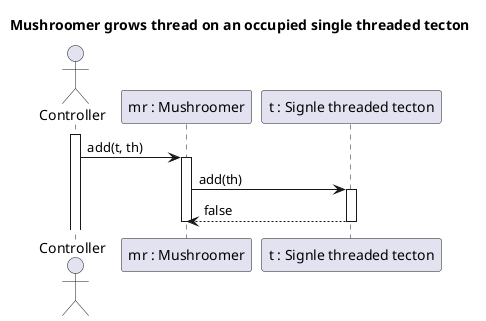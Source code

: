 @startuml growThreadOnSingle
title Mushroomer grows thread on an occupied single threaded tecton

actor Controller
participant "mr : Mushroomer" as MR
participant "t : Signle threaded tecton" as T

activate Controller
Controller -> MR : add(t, th)
activate MR

MR -> T : add(th)
activate T

MR <-- T : false
deactivate T

deactivate MR
@enduml